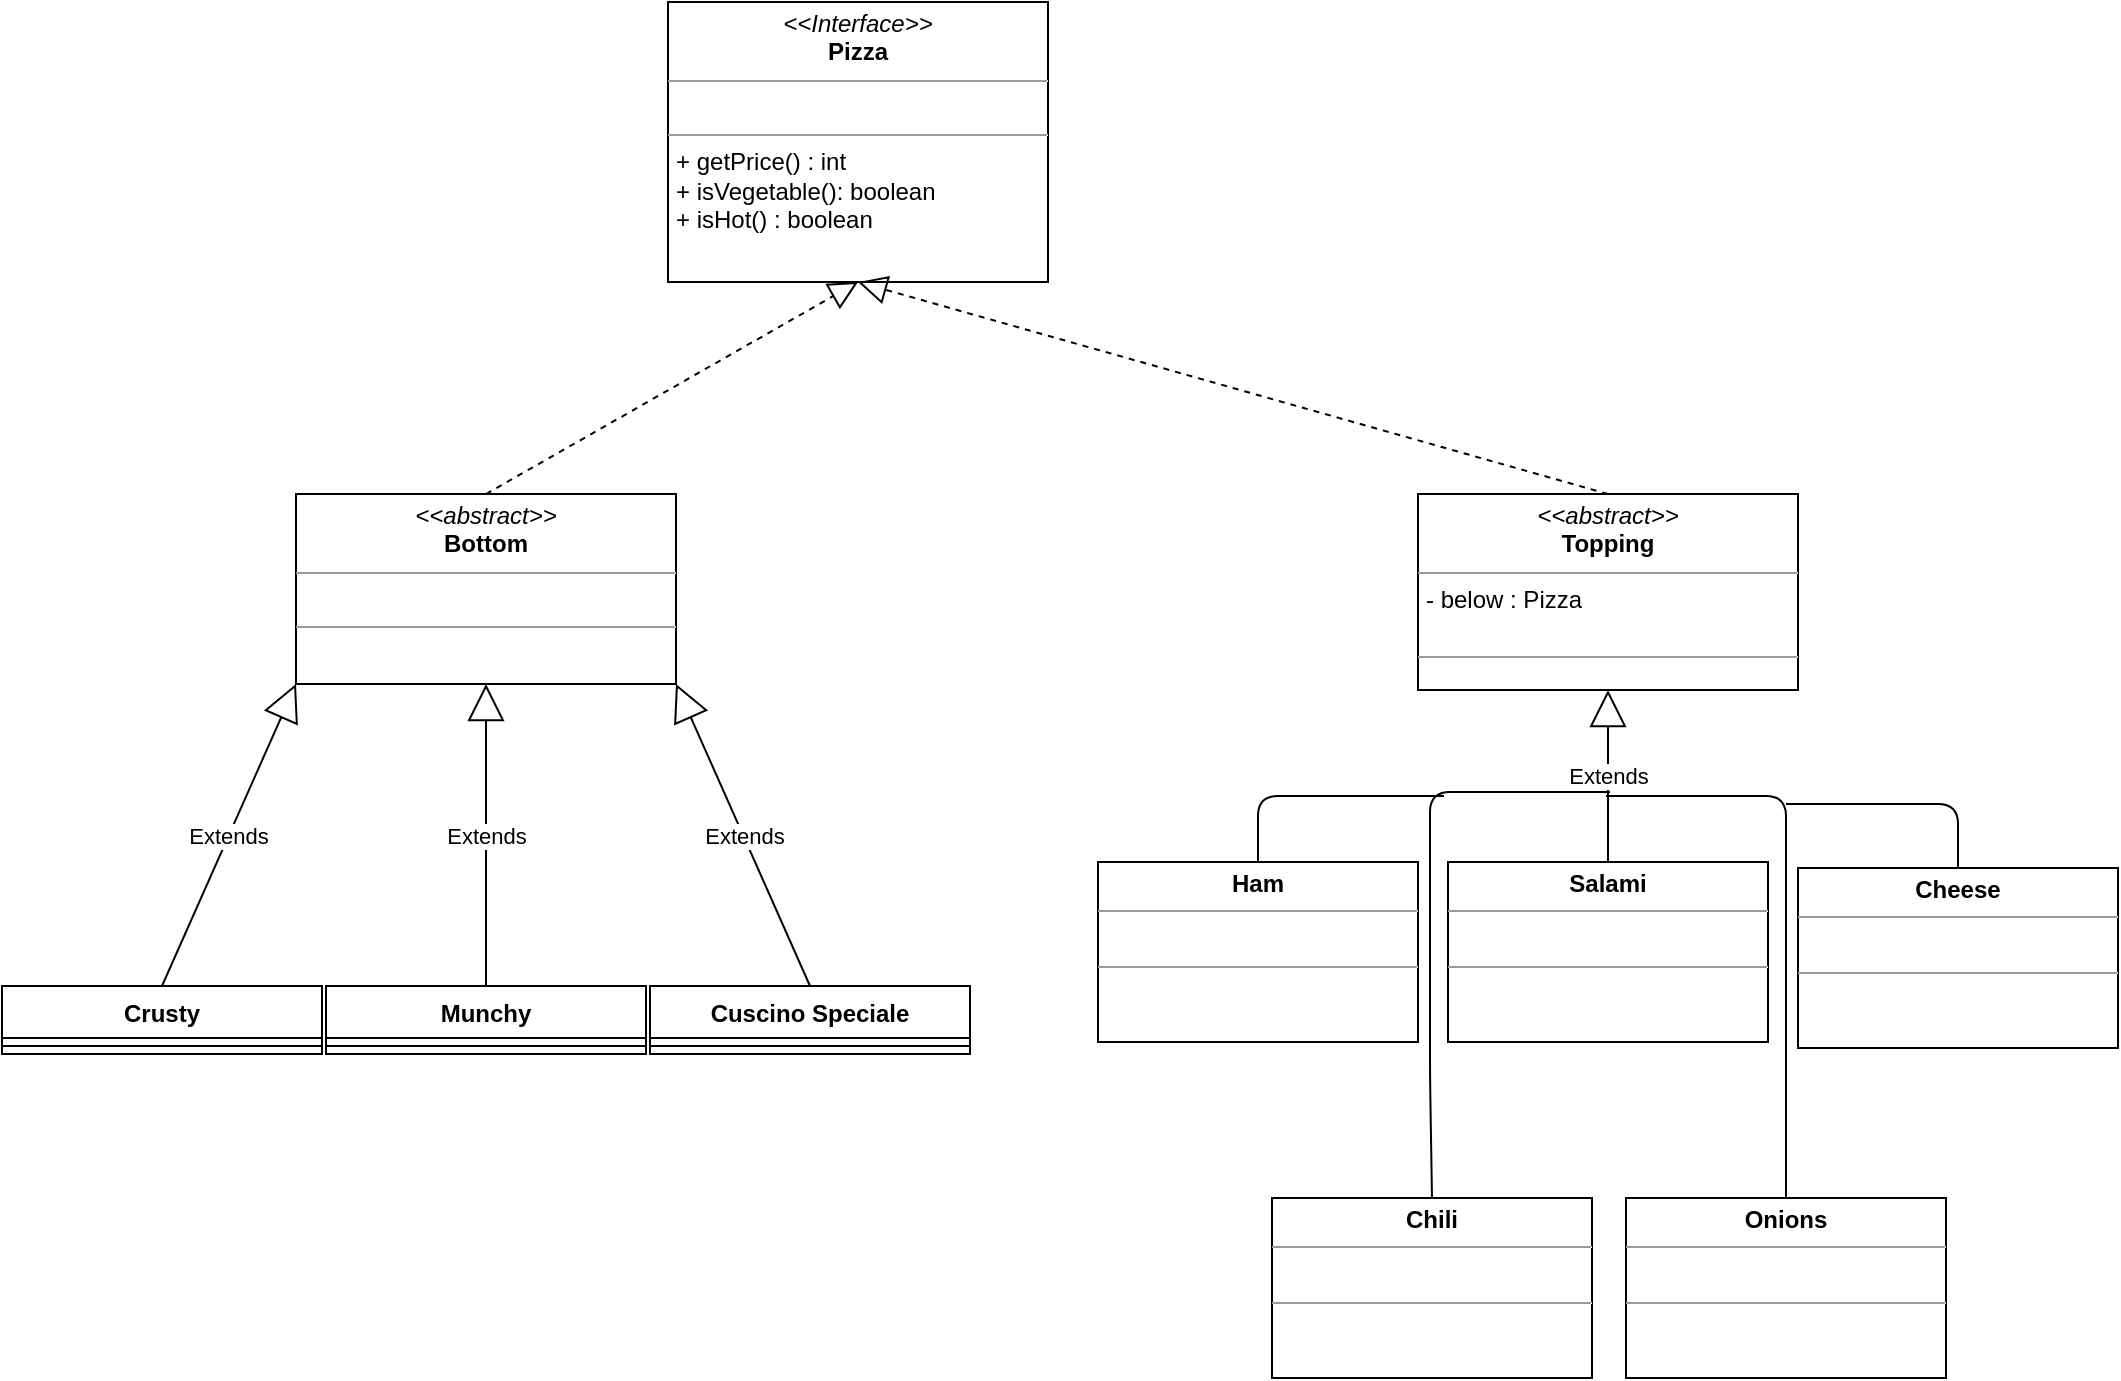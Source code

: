 <mxfile version="13.9.9" type="device"><diagram id="lkbbS80daEhDZs06Q9Le" name="Page-1"><mxGraphModel dx="2272" dy="822" grid="0" gridSize="10" guides="1" tooltips="1" connect="1" arrows="1" fold="1" page="1" pageScale="1" pageWidth="850" pageHeight="1100" math="0" shadow="0"><root><mxCell id="0"/><mxCell id="1" parent="0"/><mxCell id="3dzyZXMVw6heOHmz4n3f-1" value="&lt;p style=&quot;margin: 0px ; margin-top: 4px ; text-align: center&quot;&gt;&lt;i&gt;&amp;lt;&amp;lt;Interface&amp;gt;&amp;gt;&lt;/i&gt;&lt;br&gt;&lt;b&gt;Pizza&lt;/b&gt;&lt;/p&gt;&lt;hr size=&quot;1&quot;&gt;&lt;p style=&quot;margin: 0px ; margin-left: 4px&quot;&gt;&lt;br&gt;&lt;/p&gt;&lt;hr size=&quot;1&quot;&gt;&lt;p style=&quot;margin: 0px ; margin-left: 4px&quot;&gt;+ getPrice() : int&lt;br&gt;+ isVegetable(): boolean&lt;/p&gt;&lt;p style=&quot;margin: 0px ; margin-left: 4px&quot;&gt;+ isHot() : boolean&lt;/p&gt;" style="verticalAlign=top;align=left;overflow=fill;fontSize=12;fontFamily=Helvetica;html=1;" vertex="1" parent="1"><mxGeometry x="248" y="27" width="190" height="140" as="geometry"/></mxCell><mxCell id="3dzyZXMVw6heOHmz4n3f-10" value="Crusty" style="swimlane;fontStyle=1;align=center;verticalAlign=top;childLayout=stackLayout;horizontal=1;startSize=26;horizontalStack=0;resizeParent=1;resizeParentMax=0;resizeLast=0;collapsible=1;marginBottom=0;" vertex="1" parent="1"><mxGeometry x="-85" y="519" width="160" height="34" as="geometry"/></mxCell><mxCell id="3dzyZXMVw6heOHmz4n3f-12" value="" style="line;strokeWidth=1;fillColor=none;align=left;verticalAlign=middle;spacingTop=-1;spacingLeft=3;spacingRight=3;rotatable=0;labelPosition=right;points=[];portConstraint=eastwest;" vertex="1" parent="3dzyZXMVw6heOHmz4n3f-10"><mxGeometry y="26" width="160" height="8" as="geometry"/></mxCell><mxCell id="3dzyZXMVw6heOHmz4n3f-14" value="Munchy" style="swimlane;fontStyle=1;align=center;verticalAlign=top;childLayout=stackLayout;horizontal=1;startSize=26;horizontalStack=0;resizeParent=1;resizeParentMax=0;resizeLast=0;collapsible=1;marginBottom=0;" vertex="1" parent="1"><mxGeometry x="77" y="519" width="160" height="34" as="geometry"/></mxCell><mxCell id="3dzyZXMVw6heOHmz4n3f-16" value="" style="line;strokeWidth=1;fillColor=none;align=left;verticalAlign=middle;spacingTop=-1;spacingLeft=3;spacingRight=3;rotatable=0;labelPosition=right;points=[];portConstraint=eastwest;" vertex="1" parent="3dzyZXMVw6heOHmz4n3f-14"><mxGeometry y="26" width="160" height="8" as="geometry"/></mxCell><mxCell id="3dzyZXMVw6heOHmz4n3f-18" value="Cuscino Speciale" style="swimlane;fontStyle=1;align=center;verticalAlign=top;childLayout=stackLayout;horizontal=1;startSize=26;horizontalStack=0;resizeParent=1;resizeParentMax=0;resizeLast=0;collapsible=1;marginBottom=0;" vertex="1" parent="1"><mxGeometry x="239" y="519" width="160" height="34" as="geometry"/></mxCell><mxCell id="3dzyZXMVw6heOHmz4n3f-20" value="" style="line;strokeWidth=1;fillColor=none;align=left;verticalAlign=middle;spacingTop=-1;spacingLeft=3;spacingRight=3;rotatable=0;labelPosition=right;points=[];portConstraint=eastwest;" vertex="1" parent="3dzyZXMVw6heOHmz4n3f-18"><mxGeometry y="26" width="160" height="8" as="geometry"/></mxCell><mxCell id="3dzyZXMVw6heOHmz4n3f-22" value="&lt;p style=&quot;margin: 0px ; margin-top: 4px ; text-align: center&quot;&gt;&lt;i&gt;&amp;lt;&amp;lt;abstract&amp;gt;&amp;gt;&lt;/i&gt;&lt;br&gt;&lt;b&gt;Topping&lt;/b&gt;&lt;/p&gt;&lt;hr size=&quot;1&quot;&gt;&lt;p style=&quot;margin: 0px ; margin-left: 4px&quot;&gt;- below : Pizza&lt;br&gt;&lt;br&gt;&lt;/p&gt;&lt;hr size=&quot;1&quot;&gt;&lt;p style=&quot;margin: 0px ; margin-left: 4px&quot;&gt;&lt;br&gt;&lt;br&gt;&lt;/p&gt;" style="verticalAlign=top;align=left;overflow=fill;fontSize=12;fontFamily=Helvetica;html=1;" vertex="1" parent="1"><mxGeometry x="623" y="273" width="190" height="98" as="geometry"/></mxCell><mxCell id="3dzyZXMVw6heOHmz4n3f-23" value="&lt;p style=&quot;margin: 0px ; margin-top: 4px ; text-align: center&quot;&gt;&lt;i&gt;&amp;lt;&amp;lt;abstract&amp;gt;&amp;gt;&lt;/i&gt;&lt;br&gt;&lt;b&gt;Bottom&lt;/b&gt;&lt;/p&gt;&lt;hr size=&quot;1&quot;&gt;&lt;p style=&quot;margin: 0px ; margin-left: 4px&quot;&gt;&lt;br&gt;&lt;/p&gt;&lt;hr size=&quot;1&quot;&gt;&lt;p style=&quot;margin: 0px ; margin-left: 4px&quot;&gt;&lt;br&gt;&lt;br&gt;&lt;/p&gt;" style="verticalAlign=top;align=left;overflow=fill;fontSize=12;fontFamily=Helvetica;html=1;" vertex="1" parent="1"><mxGeometry x="62" y="273" width="190" height="95" as="geometry"/></mxCell><mxCell id="3dzyZXMVw6heOHmz4n3f-24" value="&lt;p style=&quot;margin: 0px ; margin-top: 4px ; text-align: center&quot;&gt;&lt;b&gt;Chili&lt;/b&gt;&lt;/p&gt;&lt;hr size=&quot;1&quot;&gt;&lt;p style=&quot;margin: 0px ; margin-left: 4px&quot;&gt;&lt;br&gt;&lt;/p&gt;&lt;hr size=&quot;1&quot;&gt;&lt;p style=&quot;margin: 0px ; margin-left: 4px&quot;&gt;&lt;br&gt;&lt;/p&gt;" style="verticalAlign=top;align=left;overflow=fill;fontSize=12;fontFamily=Helvetica;html=1;" vertex="1" parent="1"><mxGeometry x="550" y="625" width="160" height="90" as="geometry"/></mxCell><mxCell id="3dzyZXMVw6heOHmz4n3f-25" value="&lt;p style=&quot;margin: 0px ; margin-top: 4px ; text-align: center&quot;&gt;&lt;b&gt;Onions&lt;/b&gt;&lt;/p&gt;&lt;hr size=&quot;1&quot;&gt;&lt;p style=&quot;margin: 0px ; margin-left: 4px&quot;&gt;&lt;br&gt;&lt;/p&gt;&lt;hr size=&quot;1&quot;&gt;&lt;p style=&quot;margin: 0px ; margin-left: 4px&quot;&gt;&lt;br&gt;&lt;/p&gt;" style="verticalAlign=top;align=left;overflow=fill;fontSize=12;fontFamily=Helvetica;html=1;" vertex="1" parent="1"><mxGeometry x="727" y="625" width="160" height="90" as="geometry"/></mxCell><mxCell id="3dzyZXMVw6heOHmz4n3f-26" value="&lt;p style=&quot;margin: 0px ; margin-top: 4px ; text-align: center&quot;&gt;&lt;b&gt;Cheese&lt;/b&gt;&lt;/p&gt;&lt;hr size=&quot;1&quot;&gt;&lt;p style=&quot;margin: 0px ; margin-left: 4px&quot;&gt;&lt;br&gt;&lt;/p&gt;&lt;hr size=&quot;1&quot;&gt;&lt;p style=&quot;margin: 0px ; margin-left: 4px&quot;&gt;&lt;br&gt;&lt;/p&gt;" style="verticalAlign=top;align=left;overflow=fill;fontSize=12;fontFamily=Helvetica;html=1;" vertex="1" parent="1"><mxGeometry x="813" y="460" width="160" height="90" as="geometry"/></mxCell><mxCell id="3dzyZXMVw6heOHmz4n3f-27" value="&lt;p style=&quot;margin: 0px ; margin-top: 4px ; text-align: center&quot;&gt;&lt;b&gt;Salami&lt;/b&gt;&lt;/p&gt;&lt;hr size=&quot;1&quot;&gt;&lt;p style=&quot;margin: 0px ; margin-left: 4px&quot;&gt;&lt;br&gt;&lt;/p&gt;&lt;hr size=&quot;1&quot;&gt;&lt;p style=&quot;margin: 0px ; margin-left: 4px&quot;&gt;&lt;br&gt;&lt;/p&gt;" style="verticalAlign=top;align=left;overflow=fill;fontSize=12;fontFamily=Helvetica;html=1;" vertex="1" parent="1"><mxGeometry x="638" y="457" width="160" height="90" as="geometry"/></mxCell><mxCell id="3dzyZXMVw6heOHmz4n3f-28" value="&lt;p style=&quot;margin: 0px ; margin-top: 4px ; text-align: center&quot;&gt;&lt;b&gt;Ham&lt;/b&gt;&lt;/p&gt;&lt;hr size=&quot;1&quot;&gt;&lt;p style=&quot;margin: 0px ; margin-left: 4px&quot;&gt;&lt;br&gt;&lt;/p&gt;&lt;hr size=&quot;1&quot;&gt;&lt;p style=&quot;margin: 0px ; margin-left: 4px&quot;&gt;&lt;br&gt;&lt;/p&gt;" style="verticalAlign=top;align=left;overflow=fill;fontSize=12;fontFamily=Helvetica;html=1;" vertex="1" parent="1"><mxGeometry x="463" y="457" width="160" height="90" as="geometry"/></mxCell><mxCell id="3dzyZXMVw6heOHmz4n3f-29" value="" style="endArrow=block;dashed=1;endFill=0;endSize=12;html=1;exitX=0.5;exitY=0;exitDx=0;exitDy=0;entryX=0.5;entryY=1;entryDx=0;entryDy=0;" edge="1" parent="1" source="3dzyZXMVw6heOHmz4n3f-23" target="3dzyZXMVw6heOHmz4n3f-1"><mxGeometry width="160" relative="1" as="geometry"><mxPoint x="512" y="220" as="sourcePoint"/><mxPoint x="672" y="220" as="targetPoint"/></mxGeometry></mxCell><mxCell id="3dzyZXMVw6heOHmz4n3f-30" value="" style="endArrow=block;dashed=1;endFill=0;endSize=12;html=1;exitX=0.5;exitY=0;exitDx=0;exitDy=0;entryX=0.5;entryY=1;entryDx=0;entryDy=0;" edge="1" parent="1" source="3dzyZXMVw6heOHmz4n3f-22" target="3dzyZXMVw6heOHmz4n3f-1"><mxGeometry width="160" relative="1" as="geometry"><mxPoint x="512" y="420" as="sourcePoint"/><mxPoint x="672" y="420" as="targetPoint"/></mxGeometry></mxCell><mxCell id="3dzyZXMVw6heOHmz4n3f-31" value="Extends" style="endArrow=block;endSize=16;endFill=0;html=1;exitX=0.5;exitY=0;exitDx=0;exitDy=0;entryX=0;entryY=1;entryDx=0;entryDy=0;" edge="1" parent="1" source="3dzyZXMVw6heOHmz4n3f-10" target="3dzyZXMVw6heOHmz4n3f-23"><mxGeometry width="160" relative="1" as="geometry"><mxPoint x="263" y="420" as="sourcePoint"/><mxPoint x="423" y="420" as="targetPoint"/></mxGeometry></mxCell><mxCell id="3dzyZXMVw6heOHmz4n3f-32" value="Extends" style="endArrow=block;endSize=16;endFill=0;html=1;exitX=0.5;exitY=0;exitDx=0;exitDy=0;entryX=0.5;entryY=1;entryDx=0;entryDy=0;" edge="1" parent="1" source="3dzyZXMVw6heOHmz4n3f-14" target="3dzyZXMVw6heOHmz4n3f-23"><mxGeometry width="160" relative="1" as="geometry"><mxPoint x="263" y="420" as="sourcePoint"/><mxPoint x="423" y="420" as="targetPoint"/></mxGeometry></mxCell><mxCell id="3dzyZXMVw6heOHmz4n3f-33" value="Extends" style="endArrow=block;endSize=16;endFill=0;html=1;exitX=0.5;exitY=0;exitDx=0;exitDy=0;entryX=1;entryY=1;entryDx=0;entryDy=0;" edge="1" parent="1" source="3dzyZXMVw6heOHmz4n3f-18" target="3dzyZXMVw6heOHmz4n3f-23"><mxGeometry width="160" relative="1" as="geometry"><mxPoint x="263" y="420" as="sourcePoint"/><mxPoint x="423" y="420" as="targetPoint"/></mxGeometry></mxCell><mxCell id="3dzyZXMVw6heOHmz4n3f-34" value="Extends" style="endArrow=block;endSize=16;endFill=0;html=1;exitX=0.5;exitY=0;exitDx=0;exitDy=0;entryX=0.5;entryY=1;entryDx=0;entryDy=0;" edge="1" parent="1" source="3dzyZXMVw6heOHmz4n3f-27" target="3dzyZXMVw6heOHmz4n3f-22"><mxGeometry width="160" relative="1" as="geometry"><mxPoint x="642" y="520" as="sourcePoint"/><mxPoint x="802" y="520" as="targetPoint"/></mxGeometry></mxCell><mxCell id="3dzyZXMVw6heOHmz4n3f-35" value="" style="endArrow=none;html=1;exitX=0.5;exitY=0;exitDx=0;exitDy=0;" edge="1" parent="1" source="3dzyZXMVw6heOHmz4n3f-24"><mxGeometry width="50" height="50" relative="1" as="geometry"><mxPoint x="697" y="545" as="sourcePoint"/><mxPoint x="719" y="422" as="targetPoint"/><Array as="points"><mxPoint x="629" y="564"/><mxPoint x="629" y="422"/></Array></mxGeometry></mxCell><mxCell id="3dzyZXMVw6heOHmz4n3f-36" value="" style="endArrow=none;html=1;exitX=0.5;exitY=0;exitDx=0;exitDy=0;" edge="1" parent="1" source="3dzyZXMVw6heOHmz4n3f-25"><mxGeometry width="50" height="50" relative="1" as="geometry"><mxPoint x="697" y="545" as="sourcePoint"/><mxPoint x="717" y="424" as="targetPoint"/><Array as="points"><mxPoint x="807" y="424"/></Array></mxGeometry></mxCell><mxCell id="3dzyZXMVw6heOHmz4n3f-37" value="" style="endArrow=none;html=1;exitX=0.5;exitY=0;exitDx=0;exitDy=0;" edge="1" parent="1" source="3dzyZXMVw6heOHmz4n3f-28"><mxGeometry width="50" height="50" relative="1" as="geometry"><mxPoint x="697" y="545" as="sourcePoint"/><mxPoint x="636" y="424" as="targetPoint"/><Array as="points"><mxPoint x="543" y="424"/></Array></mxGeometry></mxCell><mxCell id="3dzyZXMVw6heOHmz4n3f-38" value="" style="endArrow=none;html=1;exitX=0.5;exitY=0;exitDx=0;exitDy=0;" edge="1" parent="1" source="3dzyZXMVw6heOHmz4n3f-26"><mxGeometry width="50" height="50" relative="1" as="geometry"><mxPoint x="697" y="545" as="sourcePoint"/><mxPoint x="807" y="428" as="targetPoint"/><Array as="points"><mxPoint x="893" y="428"/></Array></mxGeometry></mxCell></root></mxGraphModel></diagram></mxfile>